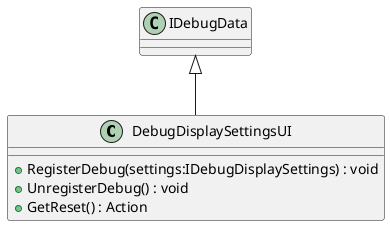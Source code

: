 @startuml
class DebugDisplaySettingsUI {
    + RegisterDebug(settings:IDebugDisplaySettings) : void
    + UnregisterDebug() : void
    + GetReset() : Action
}
IDebugData <|-- DebugDisplaySettingsUI
@enduml
